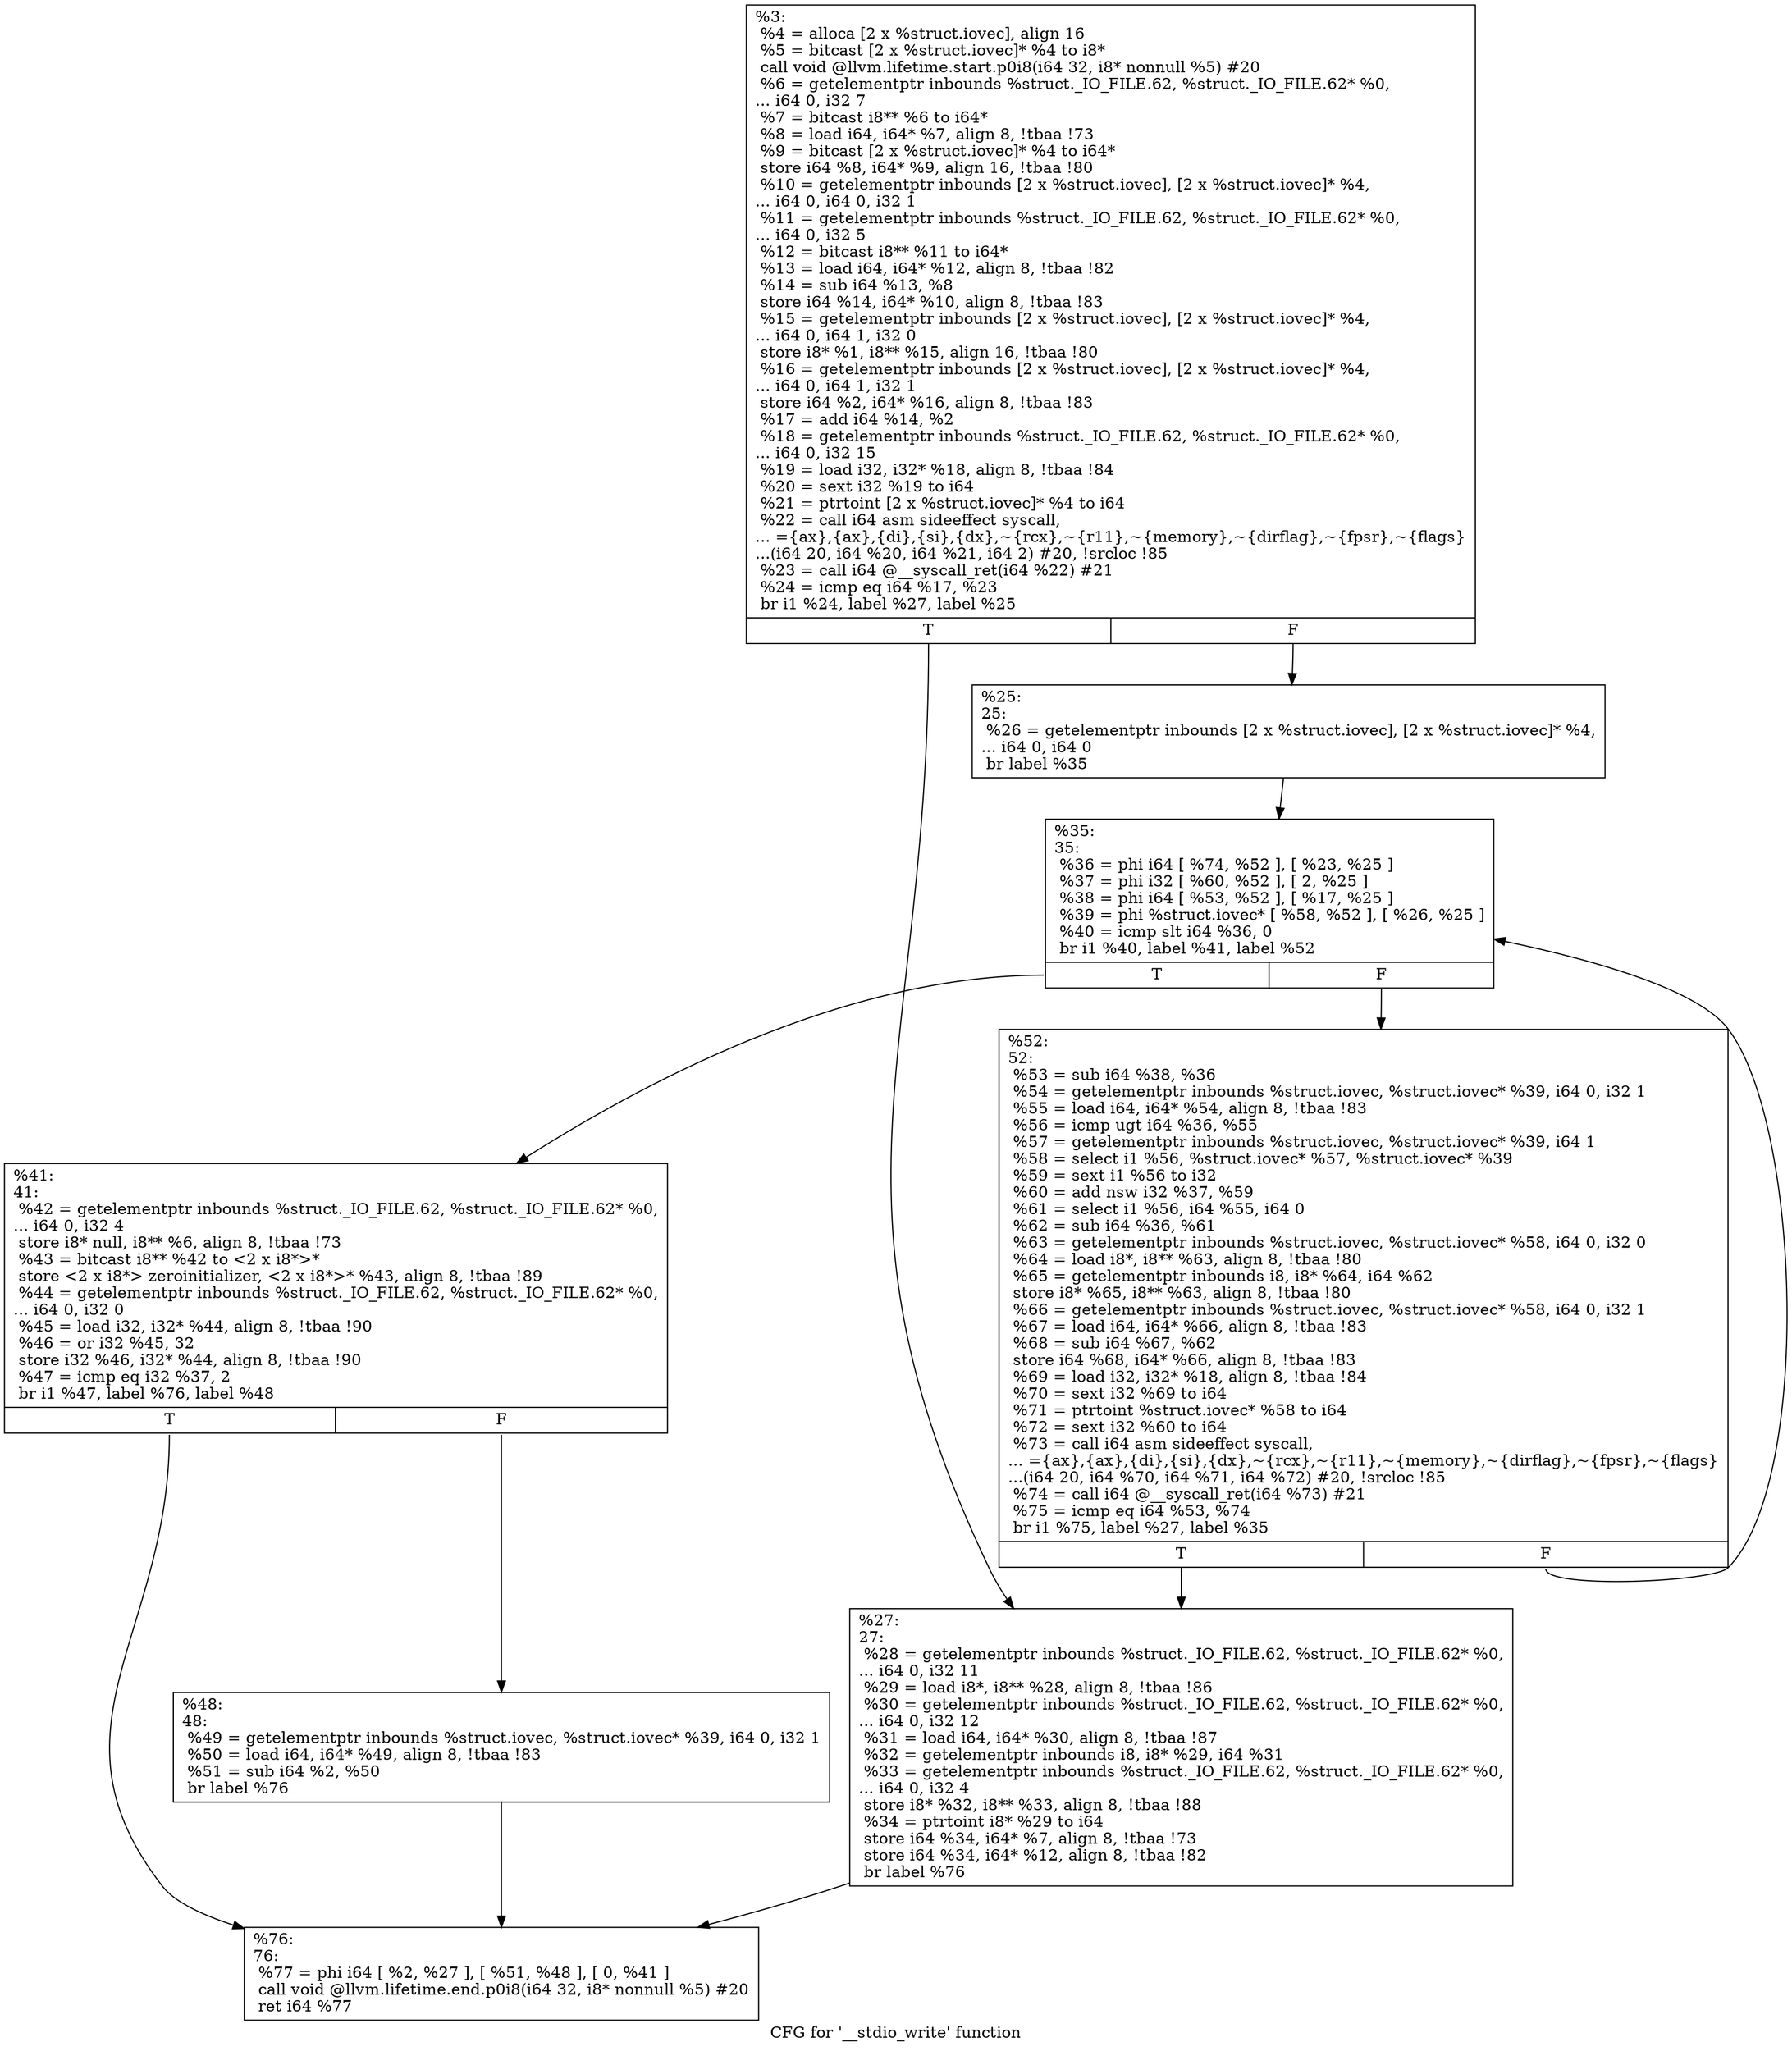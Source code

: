 digraph "CFG for '__stdio_write' function" {
	label="CFG for '__stdio_write' function";

	Node0x2356420 [shape=record,label="{%3:\l  %4 = alloca [2 x %struct.iovec], align 16\l  %5 = bitcast [2 x %struct.iovec]* %4 to i8*\l  call void @llvm.lifetime.start.p0i8(i64 32, i8* nonnull %5) #20\l  %6 = getelementptr inbounds %struct._IO_FILE.62, %struct._IO_FILE.62* %0,\l... i64 0, i32 7\l  %7 = bitcast i8** %6 to i64*\l  %8 = load i64, i64* %7, align 8, !tbaa !73\l  %9 = bitcast [2 x %struct.iovec]* %4 to i64*\l  store i64 %8, i64* %9, align 16, !tbaa !80\l  %10 = getelementptr inbounds [2 x %struct.iovec], [2 x %struct.iovec]* %4,\l... i64 0, i64 0, i32 1\l  %11 = getelementptr inbounds %struct._IO_FILE.62, %struct._IO_FILE.62* %0,\l... i64 0, i32 5\l  %12 = bitcast i8** %11 to i64*\l  %13 = load i64, i64* %12, align 8, !tbaa !82\l  %14 = sub i64 %13, %8\l  store i64 %14, i64* %10, align 8, !tbaa !83\l  %15 = getelementptr inbounds [2 x %struct.iovec], [2 x %struct.iovec]* %4,\l... i64 0, i64 1, i32 0\l  store i8* %1, i8** %15, align 16, !tbaa !80\l  %16 = getelementptr inbounds [2 x %struct.iovec], [2 x %struct.iovec]* %4,\l... i64 0, i64 1, i32 1\l  store i64 %2, i64* %16, align 8, !tbaa !83\l  %17 = add i64 %14, %2\l  %18 = getelementptr inbounds %struct._IO_FILE.62, %struct._IO_FILE.62* %0,\l... i64 0, i32 15\l  %19 = load i32, i32* %18, align 8, !tbaa !84\l  %20 = sext i32 %19 to i64\l  %21 = ptrtoint [2 x %struct.iovec]* %4 to i64\l  %22 = call i64 asm sideeffect syscall,\l... =\{ax\},\{ax\},\{di\},\{si\},\{dx\},~\{rcx\},~\{r11\},~\{memory\},~\{dirflag\},~\{fpsr\},~\{flags\}\l...(i64 20, i64 %20, i64 %21, i64 2) #20, !srcloc !85\l  %23 = call i64 @__syscall_ret(i64 %22) #21\l  %24 = icmp eq i64 %17, %23\l  br i1 %24, label %27, label %25\l|{<s0>T|<s1>F}}"];
	Node0x2356420:s0 -> Node0x2356940;
	Node0x2356420:s1 -> Node0x23568f0;
	Node0x23568f0 [shape=record,label="{%25:\l25:                                               \l  %26 = getelementptr inbounds [2 x %struct.iovec], [2 x %struct.iovec]* %4,\l... i64 0, i64 0\l  br label %35\l}"];
	Node0x23568f0 -> Node0x2356990;
	Node0x2356940 [shape=record,label="{%27:\l27:                                               \l  %28 = getelementptr inbounds %struct._IO_FILE.62, %struct._IO_FILE.62* %0,\l... i64 0, i32 11\l  %29 = load i8*, i8** %28, align 8, !tbaa !86\l  %30 = getelementptr inbounds %struct._IO_FILE.62, %struct._IO_FILE.62* %0,\l... i64 0, i32 12\l  %31 = load i64, i64* %30, align 8, !tbaa !87\l  %32 = getelementptr inbounds i8, i8* %29, i64 %31\l  %33 = getelementptr inbounds %struct._IO_FILE.62, %struct._IO_FILE.62* %0,\l... i64 0, i32 4\l  store i8* %32, i8** %33, align 8, !tbaa !88\l  %34 = ptrtoint i8* %29 to i64\l  store i64 %34, i64* %7, align 8, !tbaa !73\l  store i64 %34, i64* %12, align 8, !tbaa !82\l  br label %76\l}"];
	Node0x2356940 -> Node0x2356ad0;
	Node0x2356990 [shape=record,label="{%35:\l35:                                               \l  %36 = phi i64 [ %74, %52 ], [ %23, %25 ]\l  %37 = phi i32 [ %60, %52 ], [ 2, %25 ]\l  %38 = phi i64 [ %53, %52 ], [ %17, %25 ]\l  %39 = phi %struct.iovec* [ %58, %52 ], [ %26, %25 ]\l  %40 = icmp slt i64 %36, 0\l  br i1 %40, label %41, label %52\l|{<s0>T|<s1>F}}"];
	Node0x2356990:s0 -> Node0x23569e0;
	Node0x2356990:s1 -> Node0x2356a80;
	Node0x23569e0 [shape=record,label="{%41:\l41:                                               \l  %42 = getelementptr inbounds %struct._IO_FILE.62, %struct._IO_FILE.62* %0,\l... i64 0, i32 4\l  store i8* null, i8** %6, align 8, !tbaa !73\l  %43 = bitcast i8** %42 to \<2 x i8*\>*\l  store \<2 x i8*\> zeroinitializer, \<2 x i8*\>* %43, align 8, !tbaa !89\l  %44 = getelementptr inbounds %struct._IO_FILE.62, %struct._IO_FILE.62* %0,\l... i64 0, i32 0\l  %45 = load i32, i32* %44, align 8, !tbaa !90\l  %46 = or i32 %45, 32\l  store i32 %46, i32* %44, align 8, !tbaa !90\l  %47 = icmp eq i32 %37, 2\l  br i1 %47, label %76, label %48\l|{<s0>T|<s1>F}}"];
	Node0x23569e0:s0 -> Node0x2356ad0;
	Node0x23569e0:s1 -> Node0x2356a30;
	Node0x2356a30 [shape=record,label="{%48:\l48:                                               \l  %49 = getelementptr inbounds %struct.iovec, %struct.iovec* %39, i64 0, i32 1\l  %50 = load i64, i64* %49, align 8, !tbaa !83\l  %51 = sub i64 %2, %50\l  br label %76\l}"];
	Node0x2356a30 -> Node0x2356ad0;
	Node0x2356a80 [shape=record,label="{%52:\l52:                                               \l  %53 = sub i64 %38, %36\l  %54 = getelementptr inbounds %struct.iovec, %struct.iovec* %39, i64 0, i32 1\l  %55 = load i64, i64* %54, align 8, !tbaa !83\l  %56 = icmp ugt i64 %36, %55\l  %57 = getelementptr inbounds %struct.iovec, %struct.iovec* %39, i64 1\l  %58 = select i1 %56, %struct.iovec* %57, %struct.iovec* %39\l  %59 = sext i1 %56 to i32\l  %60 = add nsw i32 %37, %59\l  %61 = select i1 %56, i64 %55, i64 0\l  %62 = sub i64 %36, %61\l  %63 = getelementptr inbounds %struct.iovec, %struct.iovec* %58, i64 0, i32 0\l  %64 = load i8*, i8** %63, align 8, !tbaa !80\l  %65 = getelementptr inbounds i8, i8* %64, i64 %62\l  store i8* %65, i8** %63, align 8, !tbaa !80\l  %66 = getelementptr inbounds %struct.iovec, %struct.iovec* %58, i64 0, i32 1\l  %67 = load i64, i64* %66, align 8, !tbaa !83\l  %68 = sub i64 %67, %62\l  store i64 %68, i64* %66, align 8, !tbaa !83\l  %69 = load i32, i32* %18, align 8, !tbaa !84\l  %70 = sext i32 %69 to i64\l  %71 = ptrtoint %struct.iovec* %58 to i64\l  %72 = sext i32 %60 to i64\l  %73 = call i64 asm sideeffect syscall,\l... =\{ax\},\{ax\},\{di\},\{si\},\{dx\},~\{rcx\},~\{r11\},~\{memory\},~\{dirflag\},~\{fpsr\},~\{flags\}\l...(i64 20, i64 %70, i64 %71, i64 %72) #20, !srcloc !85\l  %74 = call i64 @__syscall_ret(i64 %73) #21\l  %75 = icmp eq i64 %53, %74\l  br i1 %75, label %27, label %35\l|{<s0>T|<s1>F}}"];
	Node0x2356a80:s0 -> Node0x2356940;
	Node0x2356a80:s1 -> Node0x2356990;
	Node0x2356ad0 [shape=record,label="{%76:\l76:                                               \l  %77 = phi i64 [ %2, %27 ], [ %51, %48 ], [ 0, %41 ]\l  call void @llvm.lifetime.end.p0i8(i64 32, i8* nonnull %5) #20\l  ret i64 %77\l}"];
}
